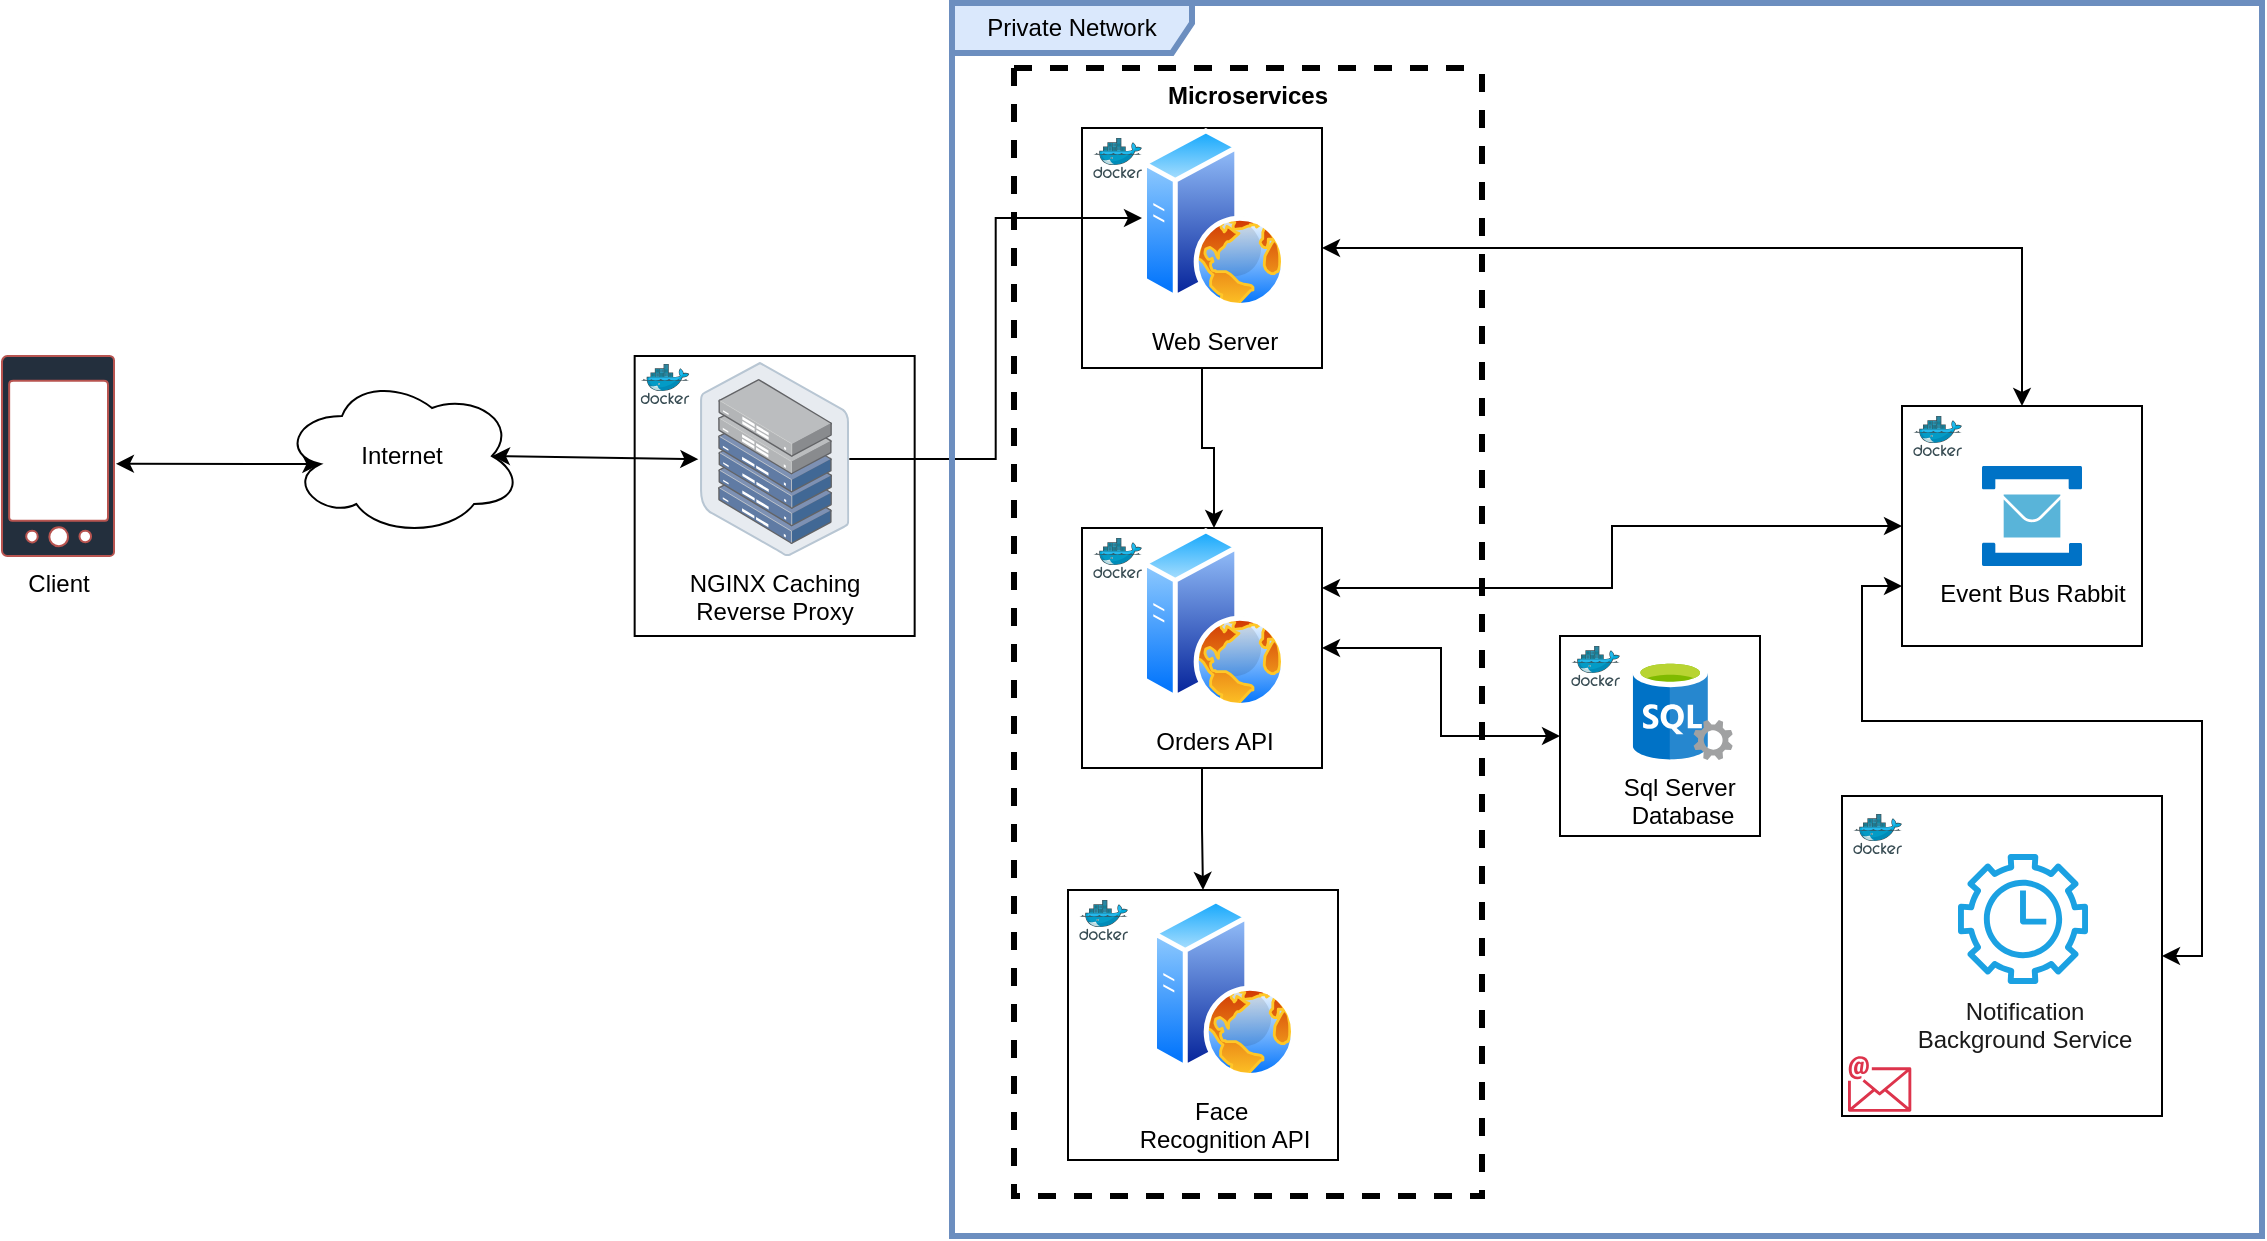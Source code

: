 <mxfile version="24.7.8">
  <diagram name="Page-1" id="XNKOTe2d9y0LLOwoemzy">
    <mxGraphModel dx="1750" dy="1035" grid="1" gridSize="10" guides="1" tooltips="1" connect="1" arrows="1" fold="1" page="1" pageScale="1" pageWidth="850" pageHeight="1100" math="0" shadow="0">
      <root>
        <mxCell id="0" />
        <mxCell id="1" parent="0" />
        <mxCell id="znuqFYOBB7Gezf0xpwQd-26" value="" style="whiteSpace=wrap;html=1;aspect=fixed;" vertex="1" parent="1">
          <mxGeometry x="426.33" y="180" width="140" height="140" as="geometry" />
        </mxCell>
        <mxCell id="znuqFYOBB7Gezf0xpwQd-38" style="edgeStyle=orthogonalEdgeStyle;rounded=0;orthogonalLoop=1;jettySize=auto;html=1;exitX=1;exitY=0.5;exitDx=0;exitDy=0;entryX=0.5;entryY=0;entryDx=0;entryDy=0;startArrow=classic;startFill=1;" edge="1" parent="1" source="znuqFYOBB7Gezf0xpwQd-15" target="znuqFYOBB7Gezf0xpwQd-18">
          <mxGeometry relative="1" as="geometry" />
        </mxCell>
        <mxCell id="znuqFYOBB7Gezf0xpwQd-55" style="edgeStyle=orthogonalEdgeStyle;rounded=0;orthogonalLoop=1;jettySize=auto;html=1;entryX=0.5;entryY=0;entryDx=0;entryDy=0;" edge="1" parent="1" source="znuqFYOBB7Gezf0xpwQd-15" target="znuqFYOBB7Gezf0xpwQd-34">
          <mxGeometry relative="1" as="geometry" />
        </mxCell>
        <mxCell id="znuqFYOBB7Gezf0xpwQd-15" value="" style="whiteSpace=wrap;html=1;aspect=fixed;" vertex="1" parent="1">
          <mxGeometry x="650" y="66" width="120" height="120" as="geometry" />
        </mxCell>
        <mxCell id="znuqFYOBB7Gezf0xpwQd-5" value="Client" style="sketch=0;html=1;aspect=fixed;strokeColor=#b85450;shadow=0;fillColor=#232F3D;verticalAlign=top;labelPosition=center;verticalLabelPosition=bottom;shape=mxgraph.gcp2.phone_android" vertex="1" parent="1">
          <mxGeometry x="110" y="180" width="56" height="100" as="geometry" />
        </mxCell>
        <mxCell id="znuqFYOBB7Gezf0xpwQd-7" value="" style="endArrow=classic;startArrow=classic;html=1;rounded=0;entryX=0.16;entryY=0.55;entryDx=0;entryDy=0;entryPerimeter=0;exitX=1.017;exitY=0.539;exitDx=0;exitDy=0;exitPerimeter=0;" edge="1" parent="1" source="znuqFYOBB7Gezf0xpwQd-5" target="znuqFYOBB7Gezf0xpwQd-8">
          <mxGeometry width="50" height="50" relative="1" as="geometry">
            <mxPoint x="167" y="231" as="sourcePoint" />
            <mxPoint x="280" y="210" as="targetPoint" />
          </mxGeometry>
        </mxCell>
        <mxCell id="znuqFYOBB7Gezf0xpwQd-8" value="Internet" style="ellipse;shape=cloud;whiteSpace=wrap;html=1;" vertex="1" parent="1">
          <mxGeometry x="250" y="190" width="120" height="80" as="geometry" />
        </mxCell>
        <mxCell id="znuqFYOBB7Gezf0xpwQd-13" style="edgeStyle=orthogonalEdgeStyle;rounded=0;orthogonalLoop=1;jettySize=auto;html=1;entryX=0;entryY=0.5;entryDx=0;entryDy=0;" edge="1" parent="1" source="znuqFYOBB7Gezf0xpwQd-9" target="znuqFYOBB7Gezf0xpwQd-12">
          <mxGeometry relative="1" as="geometry" />
        </mxCell>
        <mxCell id="znuqFYOBB7Gezf0xpwQd-9" value="NGINX Caching&lt;div&gt;Reverse Proxy&lt;br&gt;&lt;/div&gt;" style="image;points=[];aspect=fixed;html=1;align=center;shadow=0;dashed=0;image=img/lib/allied_telesis/storage/Datacenter_Server_Half_Rack_ToR.svg;" vertex="1" parent="1">
          <mxGeometry x="459" y="183" width="74.65" height="97" as="geometry" />
        </mxCell>
        <mxCell id="znuqFYOBB7Gezf0xpwQd-10" value="" style="endArrow=classic;startArrow=classic;html=1;rounded=0;entryX=-0.011;entryY=0.501;entryDx=0;entryDy=0;entryPerimeter=0;exitX=0.875;exitY=0.5;exitDx=0;exitDy=0;exitPerimeter=0;" edge="1" parent="1" source="znuqFYOBB7Gezf0xpwQd-8" target="znuqFYOBB7Gezf0xpwQd-9">
          <mxGeometry width="50" height="50" relative="1" as="geometry">
            <mxPoint x="425" y="250" as="sourcePoint" />
            <mxPoint x="557" y="250" as="targetPoint" />
          </mxGeometry>
        </mxCell>
        <mxCell id="znuqFYOBB7Gezf0xpwQd-12" value="Web Server" style="image;aspect=fixed;perimeter=ellipsePerimeter;html=1;align=center;shadow=0;dashed=0;spacingTop=3;image=img/lib/active_directory/web_server.svg;" vertex="1" parent="1">
          <mxGeometry x="680" y="66" width="72" height="90" as="geometry" />
        </mxCell>
        <mxCell id="znuqFYOBB7Gezf0xpwQd-14" value="" style="image;sketch=0;aspect=fixed;html=1;points=[];align=center;fontSize=12;image=img/lib/mscae/Docker.svg;" vertex="1" parent="1">
          <mxGeometry x="655.61" y="71" width="24.39" height="20" as="geometry" />
        </mxCell>
        <mxCell id="znuqFYOBB7Gezf0xpwQd-16" value="" style="whiteSpace=wrap;html=1;aspect=fixed;" vertex="1" parent="1">
          <mxGeometry x="889" y="320" width="100" height="100" as="geometry" />
        </mxCell>
        <mxCell id="znuqFYOBB7Gezf0xpwQd-17" value="" style="image;sketch=0;aspect=fixed;html=1;points=[];align=center;fontSize=12;image=img/lib/mscae/Docker.svg;" vertex="1" parent="1">
          <mxGeometry x="894.61" y="325" width="24.39" height="20" as="geometry" />
        </mxCell>
        <mxCell id="znuqFYOBB7Gezf0xpwQd-18" value="" style="whiteSpace=wrap;html=1;aspect=fixed;" vertex="1" parent="1">
          <mxGeometry x="1060" y="205" width="120" height="120" as="geometry" />
        </mxCell>
        <mxCell id="znuqFYOBB7Gezf0xpwQd-19" value="" style="image;sketch=0;aspect=fixed;html=1;points=[];align=center;fontSize=12;image=img/lib/mscae/Docker.svg;" vertex="1" parent="1">
          <mxGeometry x="1065.61" y="210" width="24.39" height="20" as="geometry" />
        </mxCell>
        <mxCell id="znuqFYOBB7Gezf0xpwQd-43" style="edgeStyle=orthogonalEdgeStyle;rounded=0;orthogonalLoop=1;jettySize=auto;html=1;exitX=1;exitY=0.5;exitDx=0;exitDy=0;entryX=0;entryY=0.75;entryDx=0;entryDy=0;startArrow=classic;startFill=1;" edge="1" parent="1" source="znuqFYOBB7Gezf0xpwQd-22" target="znuqFYOBB7Gezf0xpwQd-18">
          <mxGeometry relative="1" as="geometry" />
        </mxCell>
        <mxCell id="znuqFYOBB7Gezf0xpwQd-22" value="" style="whiteSpace=wrap;html=1;aspect=fixed;" vertex="1" parent="1">
          <mxGeometry x="1030" y="400" width="160" height="160" as="geometry" />
        </mxCell>
        <mxCell id="znuqFYOBB7Gezf0xpwQd-23" value="" style="image;sketch=0;aspect=fixed;html=1;points=[];align=center;fontSize=12;image=img/lib/mscae/Docker.svg;" vertex="1" parent="1">
          <mxGeometry x="1035.61" y="409" width="24.39" height="20" as="geometry" />
        </mxCell>
        <mxCell id="znuqFYOBB7Gezf0xpwQd-27" value="" style="image;sketch=0;aspect=fixed;html=1;points=[];align=center;fontSize=12;image=img/lib/mscae/Docker.svg;" vertex="1" parent="1">
          <mxGeometry x="429.33" y="184" width="24.39" height="20" as="geometry" />
        </mxCell>
        <mxCell id="znuqFYOBB7Gezf0xpwQd-28" value="Sql Server&amp;nbsp;&lt;div&gt;Database&lt;/div&gt;" style="image;sketch=0;aspect=fixed;html=1;points=[];align=center;fontSize=12;image=img/lib/mscae/SQL_Servers.svg;" vertex="1" parent="1">
          <mxGeometry x="925.39" y="332" width="50" height="50" as="geometry" />
        </mxCell>
        <mxCell id="znuqFYOBB7Gezf0xpwQd-29" value="Event Bus Rabbit" style="image;sketch=0;aspect=fixed;html=1;points=[];align=center;fontSize=12;image=img/lib/mscae/Service_Bus.svg;" vertex="1" parent="1">
          <mxGeometry x="1100" y="235" width="50" height="50" as="geometry" />
        </mxCell>
        <mxCell id="znuqFYOBB7Gezf0xpwQd-39" style="edgeStyle=orthogonalEdgeStyle;rounded=0;orthogonalLoop=1;jettySize=auto;html=1;exitX=1;exitY=0.5;exitDx=0;exitDy=0;entryX=0;entryY=0.5;entryDx=0;entryDy=0;startArrow=classic;startFill=1;" edge="1" parent="1" source="znuqFYOBB7Gezf0xpwQd-33" target="znuqFYOBB7Gezf0xpwQd-16">
          <mxGeometry relative="1" as="geometry" />
        </mxCell>
        <mxCell id="znuqFYOBB7Gezf0xpwQd-40" style="edgeStyle=orthogonalEdgeStyle;rounded=0;orthogonalLoop=1;jettySize=auto;html=1;exitX=1;exitY=0.25;exitDx=0;exitDy=0;entryX=0;entryY=0.5;entryDx=0;entryDy=0;startArrow=classic;startFill=1;" edge="1" parent="1" source="znuqFYOBB7Gezf0xpwQd-33" target="znuqFYOBB7Gezf0xpwQd-18">
          <mxGeometry relative="1" as="geometry" />
        </mxCell>
        <mxCell id="znuqFYOBB7Gezf0xpwQd-50" style="edgeStyle=orthogonalEdgeStyle;rounded=0;orthogonalLoop=1;jettySize=auto;html=1;entryX=0.5;entryY=0;entryDx=0;entryDy=0;" edge="1" parent="1" source="znuqFYOBB7Gezf0xpwQd-33" target="znuqFYOBB7Gezf0xpwQd-47">
          <mxGeometry relative="1" as="geometry" />
        </mxCell>
        <mxCell id="znuqFYOBB7Gezf0xpwQd-33" value="" style="whiteSpace=wrap;html=1;aspect=fixed;" vertex="1" parent="1">
          <mxGeometry x="650" y="266" width="120" height="120" as="geometry" />
        </mxCell>
        <mxCell id="znuqFYOBB7Gezf0xpwQd-34" value="Orders API" style="image;aspect=fixed;perimeter=ellipsePerimeter;html=1;align=center;shadow=0;dashed=0;spacingTop=3;image=img/lib/active_directory/web_server.svg;" vertex="1" parent="1">
          <mxGeometry x="680" y="266" width="72" height="90" as="geometry" />
        </mxCell>
        <mxCell id="znuqFYOBB7Gezf0xpwQd-35" value="" style="image;sketch=0;aspect=fixed;html=1;points=[];align=center;fontSize=12;image=img/lib/mscae/Docker.svg;" vertex="1" parent="1">
          <mxGeometry x="655.61" y="271" width="24.39" height="20" as="geometry" />
        </mxCell>
        <mxCell id="znuqFYOBB7Gezf0xpwQd-42" value="&lt;font color=&quot;#1a1a1a&quot;&gt;Notification&lt;/font&gt;&lt;div&gt;&lt;font color=&quot;#1a1a1a&quot;&gt;Background Service&lt;/font&gt;&lt;/div&gt;" style="sketch=0;outlineConnect=0;fillColor=#1ba1e2;strokeColor=#006EAF;dashed=0;verticalLabelPosition=bottom;verticalAlign=top;align=center;html=1;fontSize=12;fontStyle=0;aspect=fixed;pointerEvents=1;shape=mxgraph.aws4.maintenance_windows;fontColor=#ffffff;" vertex="1" parent="1">
          <mxGeometry x="1088" y="429" width="65" height="65" as="geometry" />
        </mxCell>
        <mxCell id="znuqFYOBB7Gezf0xpwQd-46" value="Microservices" style="swimlane;startSize=0;verticalAlign=top;dashed=1;strokeWidth=3;" vertex="1" parent="1">
          <mxGeometry x="616" y="36" width="234" height="564" as="geometry">
            <mxRectangle x="616" y="20" width="110" height="30" as="alternateBounds" />
          </mxGeometry>
        </mxCell>
        <mxCell id="znuqFYOBB7Gezf0xpwQd-47" value="" style="whiteSpace=wrap;html=1;aspect=fixed;" vertex="1" parent="znuqFYOBB7Gezf0xpwQd-46">
          <mxGeometry x="27" y="411" width="135" height="135" as="geometry" />
        </mxCell>
        <mxCell id="znuqFYOBB7Gezf0xpwQd-48" value="Face&amp;nbsp;&lt;div&gt;Recognition API&lt;/div&gt;" style="image;aspect=fixed;perimeter=ellipsePerimeter;html=1;align=center;shadow=0;dashed=0;spacingTop=3;image=img/lib/active_directory/web_server.svg;" vertex="1" parent="znuqFYOBB7Gezf0xpwQd-46">
          <mxGeometry x="69" y="415" width="72" height="90" as="geometry" />
        </mxCell>
        <mxCell id="znuqFYOBB7Gezf0xpwQd-49" value="" style="image;sketch=0;aspect=fixed;html=1;points=[];align=center;fontSize=12;image=img/lib/mscae/Docker.svg;" vertex="1" parent="znuqFYOBB7Gezf0xpwQd-46">
          <mxGeometry x="32.61" y="416" width="24.39" height="20" as="geometry" />
        </mxCell>
        <mxCell id="znuqFYOBB7Gezf0xpwQd-51" value="Private Network" style="shape=umlFrame;whiteSpace=wrap;html=1;pointerEvents=0;width=120;height=25;strokeWidth=3;fillColor=#dae8fc;strokeColor=#6c8ebf;" vertex="1" parent="1">
          <mxGeometry x="585" y="3.5" width="655" height="616.5" as="geometry" />
        </mxCell>
        <mxCell id="znuqFYOBB7Gezf0xpwQd-53" value="" style="sketch=0;outlineConnect=0;fontColor=#232F3E;gradientColor=none;fillColor=#DD344C;strokeColor=none;dashed=0;verticalLabelPosition=bottom;verticalAlign=top;align=center;html=1;fontSize=12;fontStyle=0;aspect=fixed;shape=mxgraph.aws4.email;" vertex="1" parent="1">
          <mxGeometry x="1033" y="530" width="31.65" height="28" as="geometry" />
        </mxCell>
      </root>
    </mxGraphModel>
  </diagram>
</mxfile>
